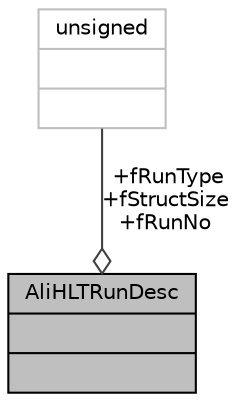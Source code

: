 digraph "AliHLTRunDesc"
{
 // INTERACTIVE_SVG=YES
  bgcolor="transparent";
  edge [fontname="Helvetica",fontsize="10",labelfontname="Helvetica",labelfontsize="10"];
  node [fontname="Helvetica",fontsize="10",shape=record];
  Node1 [label="{AliHLTRunDesc\n||}",height=0.2,width=0.4,color="black", fillcolor="grey75", style="filled" fontcolor="black"];
  Node2 -> Node1 [color="grey25",fontsize="10",style="solid",label=" +fRunType\n+fStructSize\n+fRunNo" ,arrowhead="odiamond",fontname="Helvetica"];
  Node2 [label="{unsigned\n||}",height=0.2,width=0.4,color="grey75"];
}
